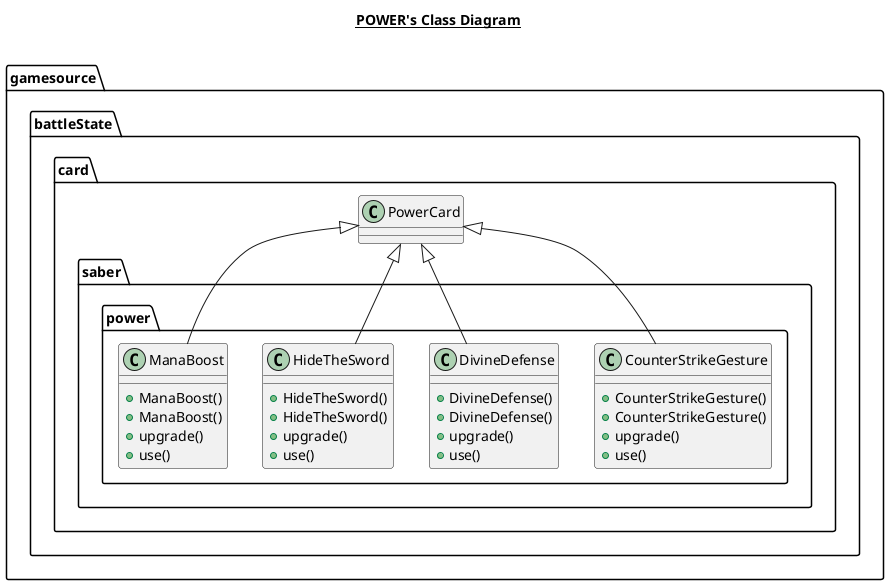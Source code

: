@startuml

title __POWER's Class Diagram__\n

  namespace gamesource {
    namespace battleState.card {
      namespace saber.power {
        class gamesource.battleState.card.saber.power.CounterStrikeGesture {
            + CounterStrikeGesture()
            + CounterStrikeGesture()
            + upgrade()
            + use()
        }
      }
    }
  }
  

  namespace gamesource {
    namespace battleState.card {
      namespace saber.power {
        class gamesource.battleState.card.saber.power.DivineDefense {
            + DivineDefense()
            + DivineDefense()
            + upgrade()
            + use()
        }
      }
    }
  }
  

  namespace gamesource {
    namespace battleState.card {
      namespace saber.power {
        class gamesource.battleState.card.saber.power.HideTheSword {
            + HideTheSword()
            + HideTheSword()
            + upgrade()
            + use()
        }
      }
    }
  }
  

  namespace gamesource {
    namespace battleState.card {
      namespace saber.power {
        class gamesource.battleState.card.saber.power.ManaBoost {
            + ManaBoost()
            + ManaBoost()
            + upgrade()
            + use()
        }
      }
    }
  }
  

  gamesource.battleState.card.saber.power.CounterStrikeGesture -up-|> gamesource.battleState.card.PowerCard
  gamesource.battleState.card.saber.power.DivineDefense -up-|> gamesource.battleState.card.PowerCard
  gamesource.battleState.card.saber.power.HideTheSword -up-|> gamesource.battleState.card.PowerCard
  gamesource.battleState.card.saber.power.ManaBoost -up-|> gamesource.battleState.card.PowerCard




@enduml
